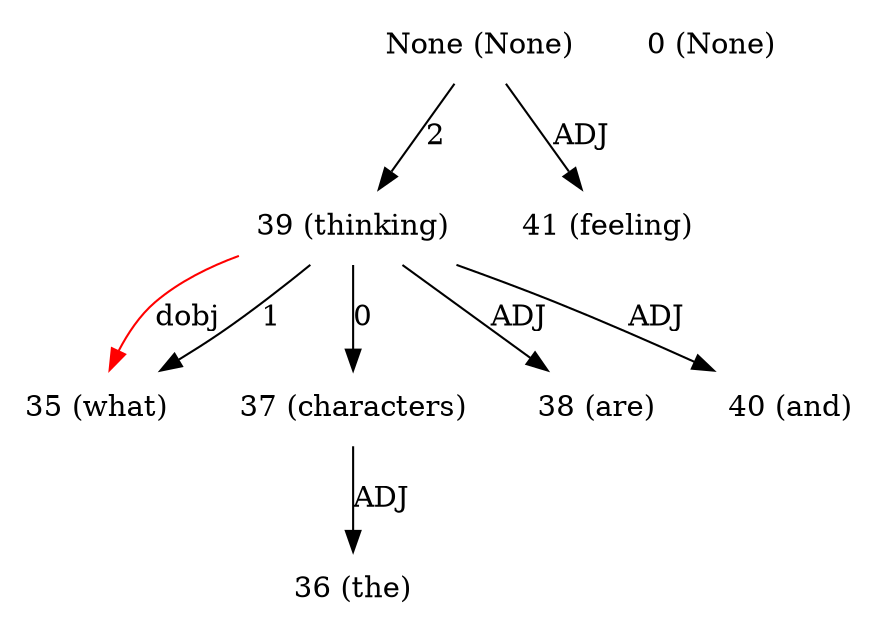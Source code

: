 digraph G{
edge [dir=forward]
node [shape=plaintext]

None [label="None (None)"]
None -> 39 [label="2"]
None [label="None (None)"]
None -> 41 [label="ADJ"]
0 [label="0 (None)"]
35 [label="35 (what)"]
39 -> 35 [label="dobj", color="red"]
36 [label="36 (the)"]
37 [label="37 (characters)"]
37 -> 36 [label="ADJ"]
38 [label="38 (are)"]
39 [label="39 (thinking)"]
39 -> 35 [label="1"]
39 -> 37 [label="0"]
39 -> 38 [label="ADJ"]
39 -> 40 [label="ADJ"]
40 [label="40 (and)"]
41 [label="41 (feeling)"]
}
